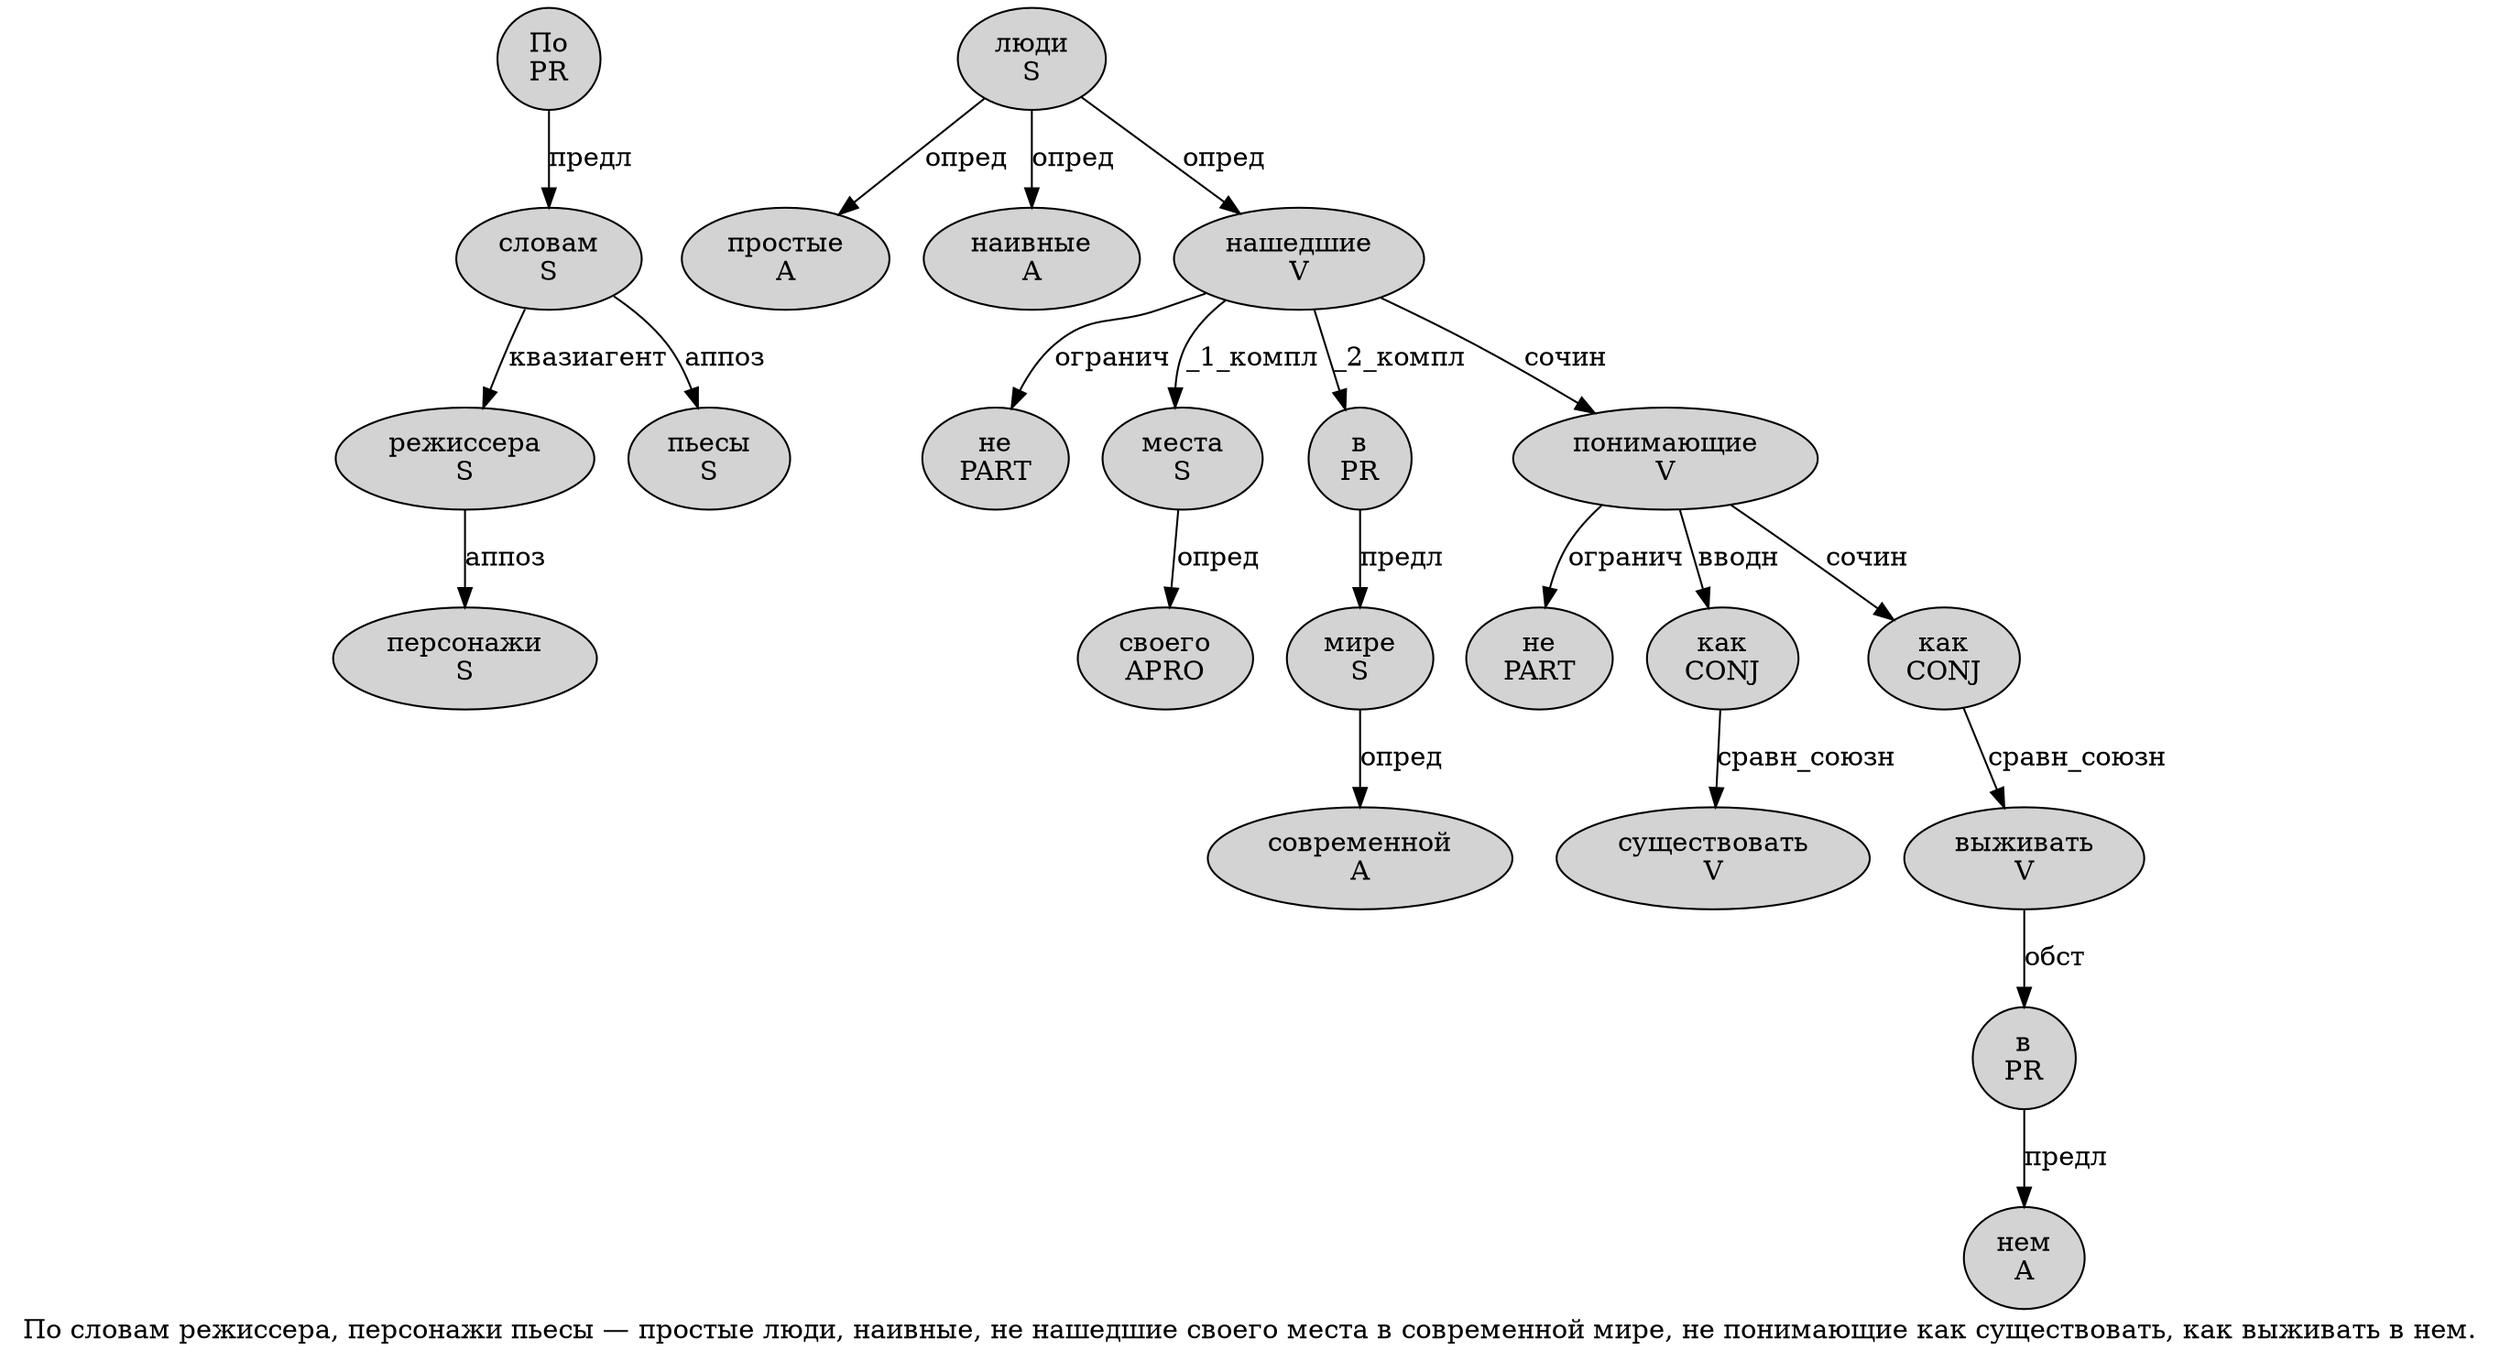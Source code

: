 digraph SENTENCE_966 {
	graph [label="По словам режиссера, персонажи пьесы — простые люди, наивные, не нашедшие своего места в современной мире, не понимающие как существовать, как выживать в нем."]
	node [style=filled]
		0 [label="По
PR" color="" fillcolor=lightgray penwidth=1 shape=ellipse]
		1 [label="словам
S" color="" fillcolor=lightgray penwidth=1 shape=ellipse]
		2 [label="режиссера
S" color="" fillcolor=lightgray penwidth=1 shape=ellipse]
		4 [label="персонажи
S" color="" fillcolor=lightgray penwidth=1 shape=ellipse]
		5 [label="пьесы
S" color="" fillcolor=lightgray penwidth=1 shape=ellipse]
		7 [label="простые
A" color="" fillcolor=lightgray penwidth=1 shape=ellipse]
		8 [label="люди
S" color="" fillcolor=lightgray penwidth=1 shape=ellipse]
		10 [label="наивные
A" color="" fillcolor=lightgray penwidth=1 shape=ellipse]
		12 [label="не
PART" color="" fillcolor=lightgray penwidth=1 shape=ellipse]
		13 [label="нашедшие
V" color="" fillcolor=lightgray penwidth=1 shape=ellipse]
		14 [label="своего
APRO" color="" fillcolor=lightgray penwidth=1 shape=ellipse]
		15 [label="места
S" color="" fillcolor=lightgray penwidth=1 shape=ellipse]
		16 [label="в
PR" color="" fillcolor=lightgray penwidth=1 shape=ellipse]
		17 [label="современной
A" color="" fillcolor=lightgray penwidth=1 shape=ellipse]
		18 [label="мире
S" color="" fillcolor=lightgray penwidth=1 shape=ellipse]
		20 [label="не
PART" color="" fillcolor=lightgray penwidth=1 shape=ellipse]
		21 [label="понимающие
V" color="" fillcolor=lightgray penwidth=1 shape=ellipse]
		22 [label="как
CONJ" color="" fillcolor=lightgray penwidth=1 shape=ellipse]
		23 [label="существовать
V" color="" fillcolor=lightgray penwidth=1 shape=ellipse]
		25 [label="как
CONJ" color="" fillcolor=lightgray penwidth=1 shape=ellipse]
		26 [label="выживать
V" color="" fillcolor=lightgray penwidth=1 shape=ellipse]
		27 [label="в
PR" color="" fillcolor=lightgray penwidth=1 shape=ellipse]
		28 [label="нем
A" color="" fillcolor=lightgray penwidth=1 shape=ellipse]
			15 -> 14 [label="опред"]
			2 -> 4 [label="аппоз"]
			21 -> 20 [label="огранич"]
			21 -> 22 [label="вводн"]
			21 -> 25 [label="сочин"]
			22 -> 23 [label="сравн_союзн"]
			8 -> 7 [label="опред"]
			8 -> 10 [label="опред"]
			8 -> 13 [label="опред"]
			26 -> 27 [label="обст"]
			0 -> 1 [label="предл"]
			13 -> 12 [label="огранич"]
			13 -> 15 [label="_1_компл"]
			13 -> 16 [label="_2_компл"]
			13 -> 21 [label="сочин"]
			25 -> 26 [label="сравн_союзн"]
			1 -> 2 [label="квазиагент"]
			1 -> 5 [label="аппоз"]
			18 -> 17 [label="опред"]
			27 -> 28 [label="предл"]
			16 -> 18 [label="предл"]
}